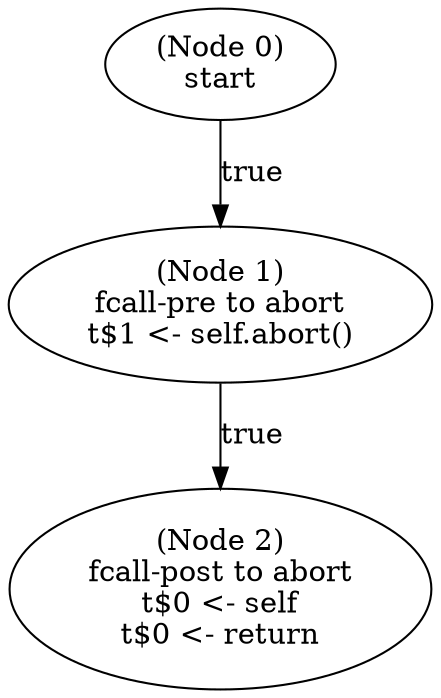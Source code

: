 digraph tail_pre {
  n0 [label="(Node 0)\nstart\n"];
 n0 -> n1 [label="true"];
  n1 [label="(Node 1)\nfcall-pre to abort\nt$1 <- self.abort()\n"];
 n1 -> n2 [label="true"];
  n2 [label="(Node 2)\nfcall-post to abort\nt$0 <- self\nt$0 <- return\n"];
}
